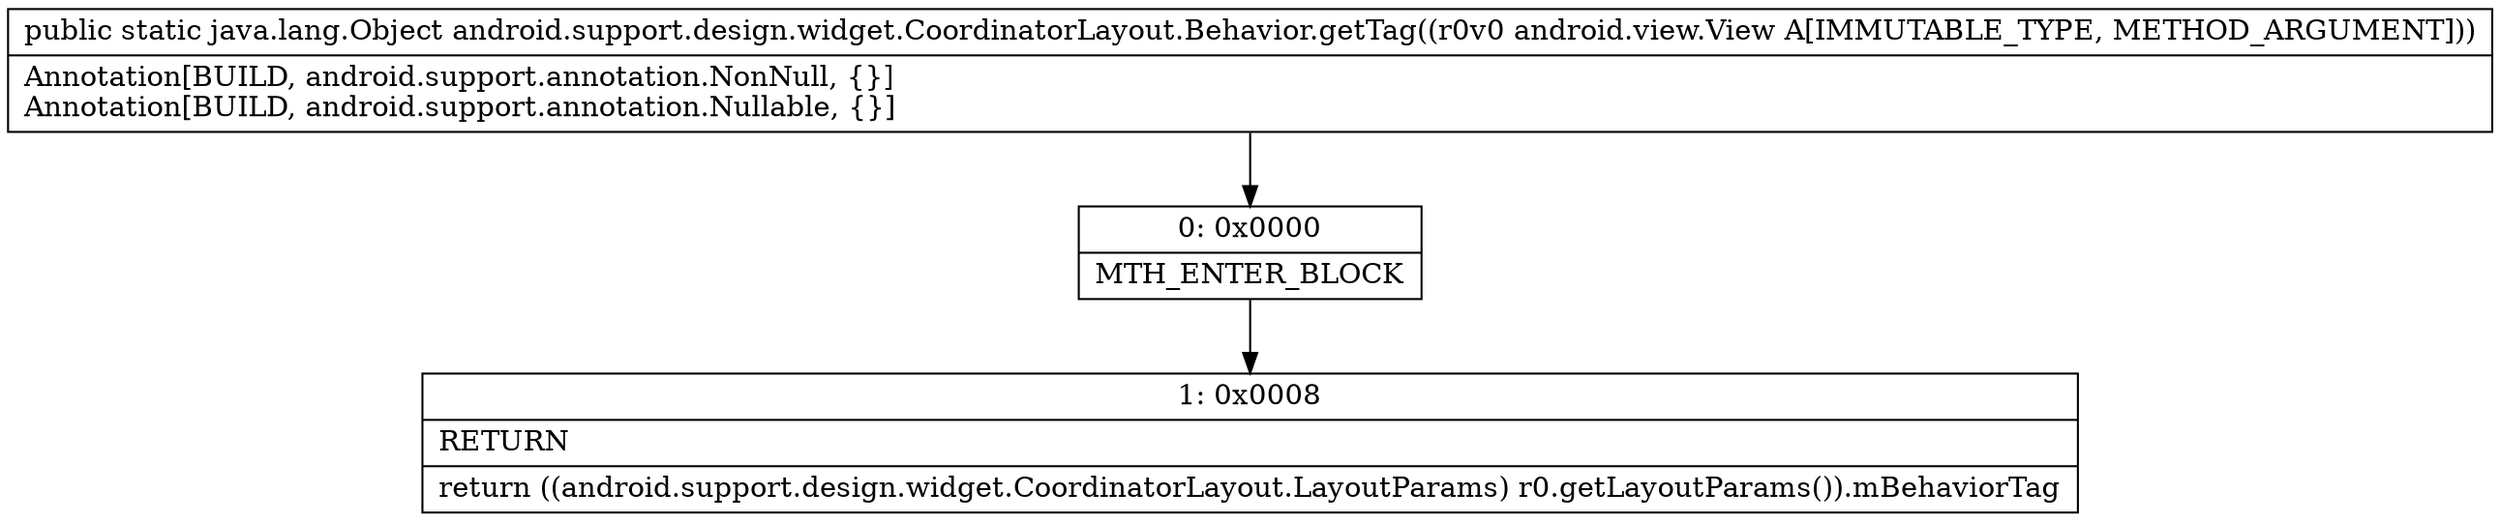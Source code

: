 digraph "CFG forandroid.support.design.widget.CoordinatorLayout.Behavior.getTag(Landroid\/view\/View;)Ljava\/lang\/Object;" {
Node_0 [shape=record,label="{0\:\ 0x0000|MTH_ENTER_BLOCK\l}"];
Node_1 [shape=record,label="{1\:\ 0x0008|RETURN\l|return ((android.support.design.widget.CoordinatorLayout.LayoutParams) r0.getLayoutParams()).mBehaviorTag\l}"];
MethodNode[shape=record,label="{public static java.lang.Object android.support.design.widget.CoordinatorLayout.Behavior.getTag((r0v0 android.view.View A[IMMUTABLE_TYPE, METHOD_ARGUMENT]))  | Annotation[BUILD, android.support.annotation.NonNull, \{\}]\lAnnotation[BUILD, android.support.annotation.Nullable, \{\}]\l}"];
MethodNode -> Node_0;
Node_0 -> Node_1;
}

